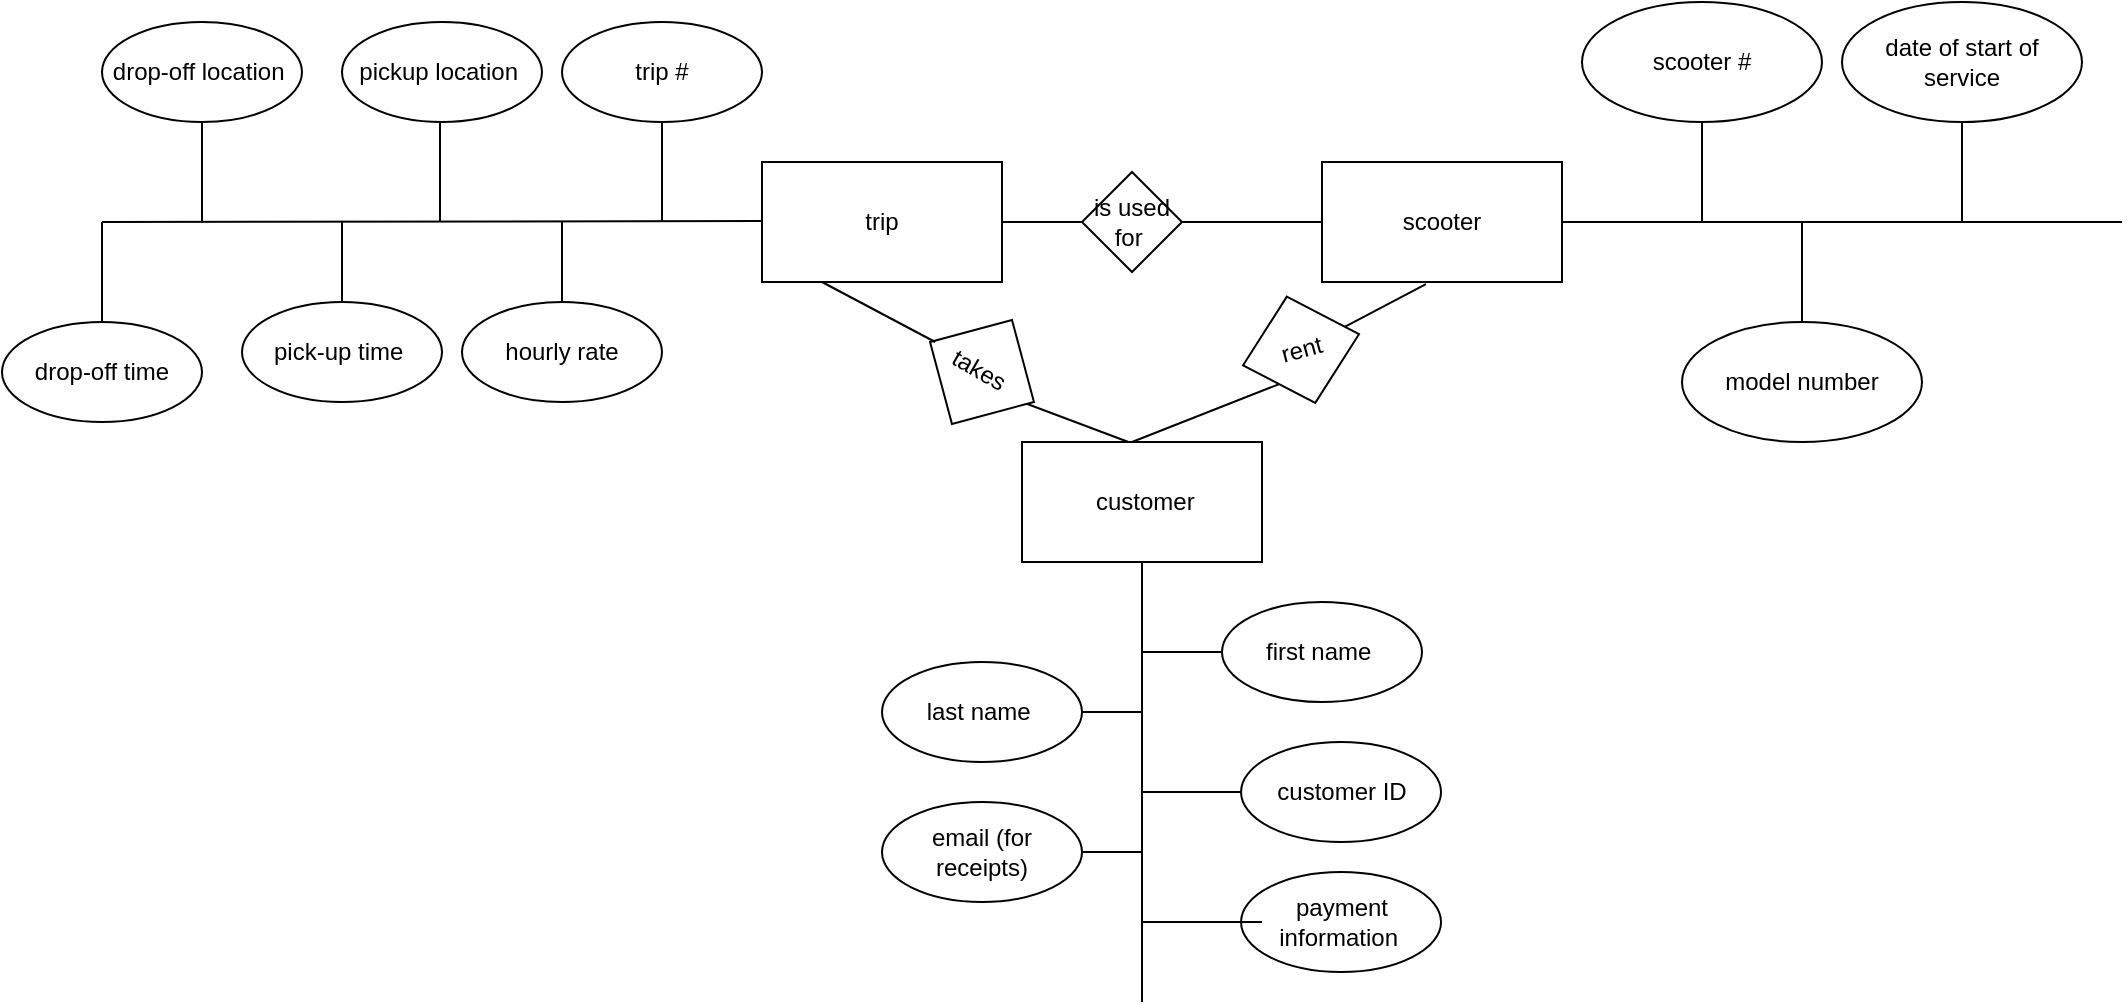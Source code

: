 <mxfile version="16.5.3" type="github">
  <diagram id="R2lEEEUBdFMjLlhIrx00" name="Page-1">
    <mxGraphModel dx="972" dy="632" grid="1" gridSize="10" guides="1" tooltips="1" connect="1" arrows="1" fold="1" page="1" pageScale="1" pageWidth="850" pageHeight="1100" math="0" shadow="0" extFonts="Permanent Marker^https://fonts.googleapis.com/css?family=Permanent+Marker">
      <root>
        <mxCell id="0" />
        <mxCell id="1" parent="0" />
        <mxCell id="KGoRndyZFCsm3Irk2Cxt-1" value="scooter" style="rounded=0;whiteSpace=wrap;html=1;" parent="1" vertex="1">
          <mxGeometry x="720" y="170" width="120" height="60" as="geometry" />
        </mxCell>
        <mxCell id="KGoRndyZFCsm3Irk2Cxt-4" value="" style="endArrow=none;html=1;rounded=0;exitX=1;exitY=0.5;exitDx=0;exitDy=0;" parent="1" source="KGoRndyZFCsm3Irk2Cxt-1" edge="1">
          <mxGeometry width="50" height="50" relative="1" as="geometry">
            <mxPoint x="850" y="240" as="sourcePoint" />
            <mxPoint x="1120" y="200" as="targetPoint" />
          </mxGeometry>
        </mxCell>
        <mxCell id="KGoRndyZFCsm3Irk2Cxt-5" value="" style="endArrow=none;html=1;rounded=0;" parent="1" edge="1">
          <mxGeometry width="50" height="50" relative="1" as="geometry">
            <mxPoint x="910" y="200" as="sourcePoint" />
            <mxPoint x="910" y="150" as="targetPoint" />
          </mxGeometry>
        </mxCell>
        <mxCell id="KGoRndyZFCsm3Irk2Cxt-6" value="" style="endArrow=none;html=1;rounded=0;" parent="1" edge="1">
          <mxGeometry width="50" height="50" relative="1" as="geometry">
            <mxPoint x="960" y="250" as="sourcePoint" />
            <mxPoint x="960" y="200" as="targetPoint" />
          </mxGeometry>
        </mxCell>
        <mxCell id="KGoRndyZFCsm3Irk2Cxt-7" value="scooter #" style="ellipse;whiteSpace=wrap;html=1;" parent="1" vertex="1">
          <mxGeometry x="850" y="90" width="120" height="60" as="geometry" />
        </mxCell>
        <mxCell id="KGoRndyZFCsm3Irk2Cxt-9" value="model number" style="ellipse;whiteSpace=wrap;html=1;" parent="1" vertex="1">
          <mxGeometry x="900" y="250" width="120" height="60" as="geometry" />
        </mxCell>
        <mxCell id="KGoRndyZFCsm3Irk2Cxt-10" value="" style="endArrow=none;html=1;rounded=0;" parent="1" edge="1">
          <mxGeometry width="50" height="50" relative="1" as="geometry">
            <mxPoint x="1040" y="200" as="sourcePoint" />
            <mxPoint x="1040" y="150" as="targetPoint" />
          </mxGeometry>
        </mxCell>
        <mxCell id="KGoRndyZFCsm3Irk2Cxt-11" value="date of start of service" style="ellipse;whiteSpace=wrap;html=1;" parent="1" vertex="1">
          <mxGeometry x="980" y="90" width="120" height="60" as="geometry" />
        </mxCell>
        <mxCell id="KGoRndyZFCsm3Irk2Cxt-12" value="trip" style="rounded=0;whiteSpace=wrap;html=1;" parent="1" vertex="1">
          <mxGeometry x="440" y="170" width="120" height="60" as="geometry" />
        </mxCell>
        <mxCell id="KGoRndyZFCsm3Irk2Cxt-13" value="" style="endArrow=none;html=1;rounded=0;" parent="1" edge="1">
          <mxGeometry width="50" height="50" relative="1" as="geometry">
            <mxPoint x="560" y="200" as="sourcePoint" />
            <mxPoint x="600" y="200" as="targetPoint" />
          </mxGeometry>
        </mxCell>
        <mxCell id="KGoRndyZFCsm3Irk2Cxt-17" value="is used for&amp;nbsp;" style="rhombus;whiteSpace=wrap;html=1;" parent="1" vertex="1">
          <mxGeometry x="600" y="175" width="50" height="50" as="geometry" />
        </mxCell>
        <mxCell id="KGoRndyZFCsm3Irk2Cxt-19" value="" style="endArrow=none;html=1;rounded=0;exitX=1;exitY=0.5;exitDx=0;exitDy=0;" parent="1" source="KGoRndyZFCsm3Irk2Cxt-17" edge="1">
          <mxGeometry width="50" height="50" relative="1" as="geometry">
            <mxPoint x="580" y="220" as="sourcePoint" />
            <mxPoint x="650" y="200" as="targetPoint" />
            <Array as="points">
              <mxPoint x="720" y="200" />
            </Array>
          </mxGeometry>
        </mxCell>
        <mxCell id="qKLXClvhW7ocas5H0gz3-1" value="trip #" style="ellipse;whiteSpace=wrap;html=1;" vertex="1" parent="1">
          <mxGeometry x="340" y="100" width="100" height="50" as="geometry" />
        </mxCell>
        <mxCell id="qKLXClvhW7ocas5H0gz3-2" value="" style="endArrow=none;html=1;rounded=0;" edge="1" parent="1">
          <mxGeometry width="50" height="50" relative="1" as="geometry">
            <mxPoint x="110" y="200" as="sourcePoint" />
            <mxPoint x="440" y="199.5" as="targetPoint" />
          </mxGeometry>
        </mxCell>
        <mxCell id="qKLXClvhW7ocas5H0gz3-5" value="" style="endArrow=none;html=1;rounded=0;entryX=0.5;entryY=1;entryDx=0;entryDy=0;" edge="1" parent="1" target="qKLXClvhW7ocas5H0gz3-1">
          <mxGeometry width="50" height="50" relative="1" as="geometry">
            <mxPoint x="390" y="200" as="sourcePoint" />
            <mxPoint x="440" y="150" as="targetPoint" />
          </mxGeometry>
        </mxCell>
        <mxCell id="qKLXClvhW7ocas5H0gz3-6" value="" style="endArrow=none;html=1;rounded=0;" edge="1" parent="1">
          <mxGeometry width="50" height="50" relative="1" as="geometry">
            <mxPoint x="340" y="240" as="sourcePoint" />
            <mxPoint x="340" y="200" as="targetPoint" />
            <Array as="points">
              <mxPoint x="340" y="230" />
            </Array>
          </mxGeometry>
        </mxCell>
        <mxCell id="qKLXClvhW7ocas5H0gz3-7" value="hourly rate" style="ellipse;whiteSpace=wrap;html=1;" vertex="1" parent="1">
          <mxGeometry x="290" y="240" width="100" height="50" as="geometry" />
        </mxCell>
        <mxCell id="qKLXClvhW7ocas5H0gz3-8" value="pickup location&amp;nbsp;" style="ellipse;whiteSpace=wrap;html=1;" vertex="1" parent="1">
          <mxGeometry x="230" y="100" width="100" height="50" as="geometry" />
        </mxCell>
        <mxCell id="qKLXClvhW7ocas5H0gz3-9" value="" style="endArrow=none;html=1;rounded=0;entryX=0.5;entryY=1;entryDx=0;entryDy=0;" edge="1" parent="1">
          <mxGeometry width="50" height="50" relative="1" as="geometry">
            <mxPoint x="279" y="200" as="sourcePoint" />
            <mxPoint x="279" y="150" as="targetPoint" />
          </mxGeometry>
        </mxCell>
        <mxCell id="qKLXClvhW7ocas5H0gz3-10" value="" style="endArrow=none;html=1;rounded=0;" edge="1" parent="1">
          <mxGeometry width="50" height="50" relative="1" as="geometry">
            <mxPoint x="230" y="240" as="sourcePoint" />
            <mxPoint x="230" y="200" as="targetPoint" />
            <Array as="points">
              <mxPoint x="230" y="230" />
            </Array>
          </mxGeometry>
        </mxCell>
        <mxCell id="qKLXClvhW7ocas5H0gz3-11" value="pick-up time&amp;nbsp;" style="ellipse;whiteSpace=wrap;html=1;" vertex="1" parent="1">
          <mxGeometry x="180" y="240" width="100" height="50" as="geometry" />
        </mxCell>
        <mxCell id="qKLXClvhW7ocas5H0gz3-15" value="" style="endArrow=none;html=1;rounded=0;entryX=0.5;entryY=1;entryDx=0;entryDy=0;" edge="1" parent="1">
          <mxGeometry width="50" height="50" relative="1" as="geometry">
            <mxPoint x="160" y="200" as="sourcePoint" />
            <mxPoint x="160" y="150" as="targetPoint" />
          </mxGeometry>
        </mxCell>
        <mxCell id="qKLXClvhW7ocas5H0gz3-16" value="drop-off location&amp;nbsp;" style="ellipse;whiteSpace=wrap;html=1;" vertex="1" parent="1">
          <mxGeometry x="110" y="100" width="100" height="50" as="geometry" />
        </mxCell>
        <mxCell id="qKLXClvhW7ocas5H0gz3-17" value="" style="endArrow=none;html=1;rounded=0;entryX=0.5;entryY=1;entryDx=0;entryDy=0;" edge="1" parent="1">
          <mxGeometry width="50" height="50" relative="1" as="geometry">
            <mxPoint x="110" y="250" as="sourcePoint" />
            <mxPoint x="110" y="200" as="targetPoint" />
          </mxGeometry>
        </mxCell>
        <mxCell id="qKLXClvhW7ocas5H0gz3-18" value="drop-off time" style="ellipse;whiteSpace=wrap;html=1;" vertex="1" parent="1">
          <mxGeometry x="60" y="250" width="100" height="50" as="geometry" />
        </mxCell>
        <mxCell id="qKLXClvhW7ocas5H0gz3-19" value="&amp;nbsp;customer" style="rounded=0;whiteSpace=wrap;html=1;" vertex="1" parent="1">
          <mxGeometry x="570" y="310" width="120" height="60" as="geometry" />
        </mxCell>
        <mxCell id="qKLXClvhW7ocas5H0gz3-20" value="" style="endArrow=none;html=1;rounded=0;entryX=0.5;entryY=1;entryDx=0;entryDy=0;" edge="1" parent="1" target="qKLXClvhW7ocas5H0gz3-19">
          <mxGeometry width="50" height="50" relative="1" as="geometry">
            <mxPoint x="630" y="590" as="sourcePoint" />
            <mxPoint x="670" y="380" as="targetPoint" />
          </mxGeometry>
        </mxCell>
        <mxCell id="qKLXClvhW7ocas5H0gz3-21" value="first name&amp;nbsp;" style="ellipse;whiteSpace=wrap;html=1;" vertex="1" parent="1">
          <mxGeometry x="670" y="390" width="100" height="50" as="geometry" />
        </mxCell>
        <mxCell id="qKLXClvhW7ocas5H0gz3-22" value="" style="endArrow=none;html=1;rounded=0;" edge="1" parent="1" target="qKLXClvhW7ocas5H0gz3-21">
          <mxGeometry width="50" height="50" relative="1" as="geometry">
            <mxPoint x="630" y="415" as="sourcePoint" />
            <mxPoint x="680" y="370" as="targetPoint" />
          </mxGeometry>
        </mxCell>
        <mxCell id="qKLXClvhW7ocas5H0gz3-25" value="" style="line;strokeWidth=1;rotatable=0;dashed=0;labelPosition=right;align=left;verticalAlign=middle;spacingTop=0;spacingLeft=6;points=[];portConstraint=eastwest;" vertex="1" parent="1">
          <mxGeometry x="570" y="440" width="60" height="10" as="geometry" />
        </mxCell>
        <mxCell id="qKLXClvhW7ocas5H0gz3-26" value="last name&amp;nbsp;" style="ellipse;whiteSpace=wrap;html=1;" vertex="1" parent="1">
          <mxGeometry x="500" y="420" width="100" height="50" as="geometry" />
        </mxCell>
        <mxCell id="qKLXClvhW7ocas5H0gz3-27" value="" style="line;strokeWidth=1;rotatable=0;dashed=0;labelPosition=right;align=left;verticalAlign=middle;spacingTop=0;spacingLeft=6;points=[];portConstraint=eastwest;" vertex="1" parent="1">
          <mxGeometry x="630" y="480" width="60" height="10" as="geometry" />
        </mxCell>
        <mxCell id="qKLXClvhW7ocas5H0gz3-28" value="customer ID" style="ellipse;whiteSpace=wrap;html=1;" vertex="1" parent="1">
          <mxGeometry x="679.52" y="460" width="100" height="50" as="geometry" />
        </mxCell>
        <mxCell id="qKLXClvhW7ocas5H0gz3-31" value="" style="endArrow=none;html=1;rounded=0;entryX=0.433;entryY=1.017;entryDx=0;entryDy=0;entryPerimeter=0;startArrow=none;" edge="1" parent="1" source="qKLXClvhW7ocas5H0gz3-33" target="KGoRndyZFCsm3Irk2Cxt-1">
          <mxGeometry width="50" height="50" relative="1" as="geometry">
            <mxPoint x="625" y="310" as="sourcePoint" />
            <mxPoint x="624.5" y="225" as="targetPoint" />
          </mxGeometry>
        </mxCell>
        <mxCell id="qKLXClvhW7ocas5H0gz3-33" value="rent&lt;br&gt;" style="shape=rhombus;perimeter=rhombusPerimeter;whiteSpace=wrap;html=1;align=center;rotation=-15;" vertex="1" parent="1">
          <mxGeometry x="679.52" y="236.38" width="60" height="55" as="geometry" />
        </mxCell>
        <mxCell id="qKLXClvhW7ocas5H0gz3-34" value="" style="endArrow=none;html=1;rounded=0;entryX=0;entryY=1;entryDx=0;entryDy=0;" edge="1" parent="1" target="qKLXClvhW7ocas5H0gz3-33">
          <mxGeometry width="50" height="50" relative="1" as="geometry">
            <mxPoint x="625" y="310" as="sourcePoint" />
            <mxPoint x="771.96" y="231.02" as="targetPoint" />
          </mxGeometry>
        </mxCell>
        <mxCell id="qKLXClvhW7ocas5H0gz3-35" value="" style="endArrow=none;html=1;rounded=0;" edge="1" parent="1">
          <mxGeometry width="50" height="50" relative="1" as="geometry">
            <mxPoint x="623.21" y="310" as="sourcePoint" />
            <mxPoint x="570" y="290" as="targetPoint" />
          </mxGeometry>
        </mxCell>
        <mxCell id="qKLXClvhW7ocas5H0gz3-37" value="takes&amp;nbsp;" style="shape=rhombus;perimeter=rhombusPerimeter;whiteSpace=wrap;html=1;align=center;rotation=30;" vertex="1" parent="1">
          <mxGeometry x="520" y="245.0" width="60" height="60" as="geometry" />
        </mxCell>
        <mxCell id="qKLXClvhW7ocas5H0gz3-38" value="" style="endArrow=none;html=1;rounded=0;entryX=0.25;entryY=1;entryDx=0;entryDy=0;" edge="1" parent="1" target="KGoRndyZFCsm3Irk2Cxt-12">
          <mxGeometry width="50" height="50" relative="1" as="geometry">
            <mxPoint x="526.6" y="260" as="sourcePoint" />
            <mxPoint x="473.39" y="240" as="targetPoint" />
          </mxGeometry>
        </mxCell>
        <mxCell id="qKLXClvhW7ocas5H0gz3-39" value="email (for receipts)" style="ellipse;whiteSpace=wrap;html=1;" vertex="1" parent="1">
          <mxGeometry x="500" y="490" width="100" height="50" as="geometry" />
        </mxCell>
        <mxCell id="qKLXClvhW7ocas5H0gz3-40" value="" style="line;strokeWidth=1;rotatable=0;dashed=0;labelPosition=right;align=left;verticalAlign=middle;spacingTop=0;spacingLeft=6;points=[];portConstraint=eastwest;" vertex="1" parent="1">
          <mxGeometry x="600" y="510" width="30" height="10" as="geometry" />
        </mxCell>
        <mxCell id="qKLXClvhW7ocas5H0gz3-41" value="payment information&amp;nbsp;" style="ellipse;whiteSpace=wrap;html=1;" vertex="1" parent="1">
          <mxGeometry x="679.52" y="525" width="100" height="50" as="geometry" />
        </mxCell>
        <mxCell id="qKLXClvhW7ocas5H0gz3-42" value="" style="line;strokeWidth=1;rotatable=0;dashed=0;labelPosition=right;align=left;verticalAlign=middle;spacingTop=0;spacingLeft=6;points=[];portConstraint=eastwest;" vertex="1" parent="1">
          <mxGeometry x="630" y="545" width="60" height="10" as="geometry" />
        </mxCell>
      </root>
    </mxGraphModel>
  </diagram>
</mxfile>
